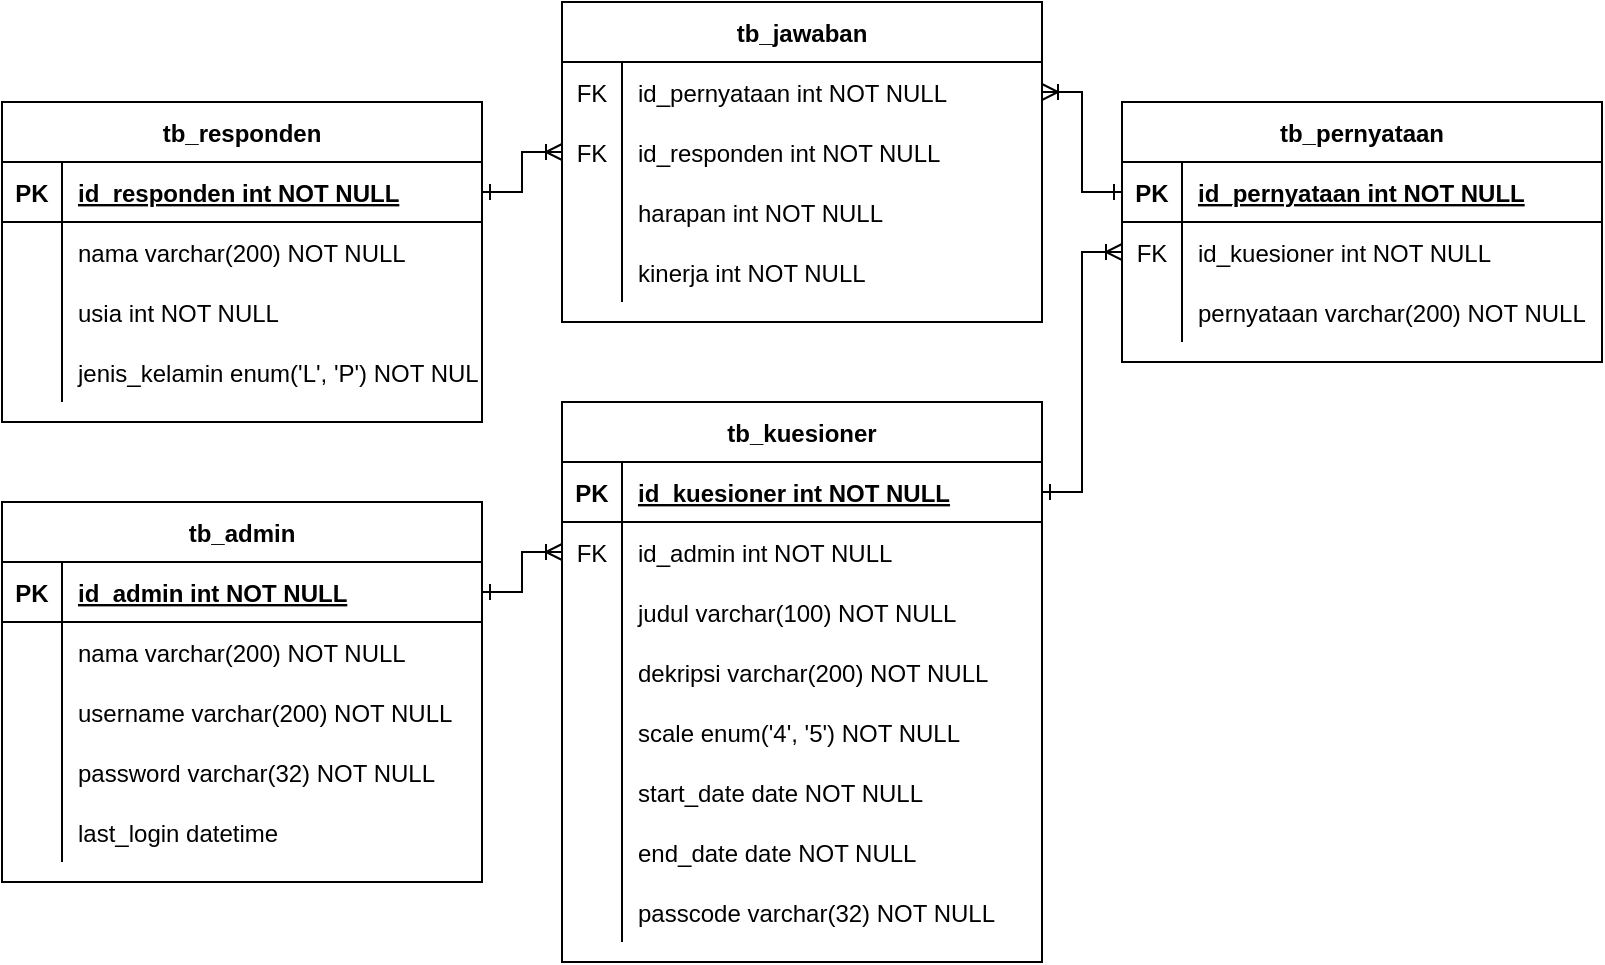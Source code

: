 <mxfile version="13.7.9" type="device"><diagram id="R2lEEEUBdFMjLlhIrx00" name="Page-1"><mxGraphModel dx="998" dy="614" grid="1" gridSize="10" guides="1" tooltips="1" connect="1" arrows="1" fold="1" page="1" pageScale="1" pageWidth="850" pageHeight="1100" math="0" shadow="0" extFonts="Permanent Marker^https://fonts.googleapis.com/css?family=Permanent+Marker"><root><mxCell id="0"/><mxCell id="1" parent="0"/><mxCell id="cpRJfWWYjGtpUgQCcRbd-30" style="edgeStyle=orthogonalEdgeStyle;rounded=0;orthogonalLoop=1;jettySize=auto;html=1;startArrow=ERoneToMany;startFill=0;endArrow=ERone;endFill=0;" parent="1" source="cpRJfWWYjGtpUgQCcRbd-21" target="C-vyLk0tnHw3VtMMgP7b-3" edge="1"><mxGeometry relative="1" as="geometry"/></mxCell><mxCell id="cpRJfWWYjGtpUgQCcRbd-34" style="edgeStyle=orthogonalEdgeStyle;rounded=0;orthogonalLoop=1;jettySize=auto;html=1;startArrow=ERoneToMany;startFill=0;endArrow=ERone;endFill=0;" parent="1" source="cpRJfWWYjGtpUgQCcRbd-5" target="cpRJfWWYjGtpUgQCcRbd-18" edge="1"><mxGeometry relative="1" as="geometry"/></mxCell><mxCell id="cpRJfWWYjGtpUgQCcRbd-44" style="edgeStyle=orthogonalEdgeStyle;rounded=0;orthogonalLoop=1;jettySize=auto;html=1;startArrow=ERoneToMany;startFill=0;endArrow=ERone;endFill=0;" parent="1" source="cpRJfWWYjGtpUgQCcRbd-8" target="C-vyLk0tnHw3VtMMgP7b-14" edge="1"><mxGeometry relative="1" as="geometry"/></mxCell><mxCell id="JMHdK51YV0GgqZ1FPbOZ-45" style="edgeStyle=orthogonalEdgeStyle;rounded=0;orthogonalLoop=1;jettySize=auto;html=1;startArrow=ERone;startFill=0;endArrow=ERoneToMany;endFill=0;" edge="1" parent="1" source="JMHdK51YV0GgqZ1FPbOZ-21" target="C-vyLk0tnHw3VtMMgP7b-6"><mxGeometry relative="1" as="geometry"/></mxCell><mxCell id="C-vyLk0tnHw3VtMMgP7b-13" value="tb_responden" style="shape=table;startSize=30;container=1;collapsible=1;childLayout=tableLayout;fixedRows=1;rowLines=0;fontStyle=1;align=center;resizeLast=1;" parent="1" vertex="1"><mxGeometry x="20" y="280" width="240" height="160" as="geometry"/></mxCell><mxCell id="C-vyLk0tnHw3VtMMgP7b-14" value="" style="shape=partialRectangle;collapsible=0;dropTarget=0;pointerEvents=0;fillColor=none;points=[[0,0.5],[1,0.5]];portConstraint=eastwest;top=0;left=0;right=0;bottom=1;" parent="C-vyLk0tnHw3VtMMgP7b-13" vertex="1"><mxGeometry y="30" width="240" height="30" as="geometry"/></mxCell><mxCell id="C-vyLk0tnHw3VtMMgP7b-15" value="PK" style="shape=partialRectangle;overflow=hidden;connectable=0;fillColor=none;top=0;left=0;bottom=0;right=0;fontStyle=1;" parent="C-vyLk0tnHw3VtMMgP7b-14" vertex="1"><mxGeometry width="30" height="30" as="geometry"/></mxCell><mxCell id="C-vyLk0tnHw3VtMMgP7b-16" value="id_responden int NOT NULL " style="shape=partialRectangle;overflow=hidden;connectable=0;fillColor=none;top=0;left=0;bottom=0;right=0;align=left;spacingLeft=6;fontStyle=5;" parent="C-vyLk0tnHw3VtMMgP7b-14" vertex="1"><mxGeometry x="30" width="210" height="30" as="geometry"/></mxCell><mxCell id="C-vyLk0tnHw3VtMMgP7b-17" value="" style="shape=partialRectangle;collapsible=0;dropTarget=0;pointerEvents=0;fillColor=none;points=[[0,0.5],[1,0.5]];portConstraint=eastwest;top=0;left=0;right=0;bottom=0;" parent="C-vyLk0tnHw3VtMMgP7b-13" vertex="1"><mxGeometry y="60" width="240" height="30" as="geometry"/></mxCell><mxCell id="C-vyLk0tnHw3VtMMgP7b-18" value="" style="shape=partialRectangle;overflow=hidden;connectable=0;fillColor=none;top=0;left=0;bottom=0;right=0;" parent="C-vyLk0tnHw3VtMMgP7b-17" vertex="1"><mxGeometry width="30" height="30" as="geometry"/></mxCell><mxCell id="C-vyLk0tnHw3VtMMgP7b-19" value="nama varchar(200) NOT NULL" style="shape=partialRectangle;overflow=hidden;connectable=0;fillColor=none;top=0;left=0;bottom=0;right=0;align=left;spacingLeft=6;" parent="C-vyLk0tnHw3VtMMgP7b-17" vertex="1"><mxGeometry x="30" width="210" height="30" as="geometry"/></mxCell><mxCell id="JMHdK51YV0GgqZ1FPbOZ-1" value="" style="shape=partialRectangle;collapsible=0;dropTarget=0;pointerEvents=0;fillColor=none;points=[[0,0.5],[1,0.5]];portConstraint=eastwest;top=0;left=0;right=0;bottom=0;" vertex="1" parent="C-vyLk0tnHw3VtMMgP7b-13"><mxGeometry y="90" width="240" height="30" as="geometry"/></mxCell><mxCell id="JMHdK51YV0GgqZ1FPbOZ-2" value="" style="shape=partialRectangle;overflow=hidden;connectable=0;fillColor=none;top=0;left=0;bottom=0;right=0;" vertex="1" parent="JMHdK51YV0GgqZ1FPbOZ-1"><mxGeometry width="30" height="30" as="geometry"/></mxCell><mxCell id="JMHdK51YV0GgqZ1FPbOZ-3" value="usia int NOT NULL" style="shape=partialRectangle;overflow=hidden;connectable=0;fillColor=none;top=0;left=0;bottom=0;right=0;align=left;spacingLeft=6;" vertex="1" parent="JMHdK51YV0GgqZ1FPbOZ-1"><mxGeometry x="30" width="210" height="30" as="geometry"/></mxCell><mxCell id="C-vyLk0tnHw3VtMMgP7b-20" value="" style="shape=partialRectangle;collapsible=0;dropTarget=0;pointerEvents=0;fillColor=none;points=[[0,0.5],[1,0.5]];portConstraint=eastwest;top=0;left=0;right=0;bottom=0;" parent="C-vyLk0tnHw3VtMMgP7b-13" vertex="1"><mxGeometry y="120" width="240" height="30" as="geometry"/></mxCell><mxCell id="C-vyLk0tnHw3VtMMgP7b-21" value="" style="shape=partialRectangle;overflow=hidden;connectable=0;fillColor=none;top=0;left=0;bottom=0;right=0;" parent="C-vyLk0tnHw3VtMMgP7b-20" vertex="1"><mxGeometry width="30" height="30" as="geometry"/></mxCell><mxCell id="C-vyLk0tnHw3VtMMgP7b-22" value="jenis_kelamin enum('L', 'P') NOT NULL" style="shape=partialRectangle;overflow=hidden;connectable=0;fillColor=none;top=0;left=0;bottom=0;right=0;align=left;spacingLeft=6;" parent="C-vyLk0tnHw3VtMMgP7b-20" vertex="1"><mxGeometry x="30" width="210" height="30" as="geometry"/></mxCell><mxCell id="C-vyLk0tnHw3VtMMgP7b-2" value="tb_kuesioner" style="shape=table;startSize=30;container=1;collapsible=1;childLayout=tableLayout;fixedRows=1;rowLines=0;fontStyle=1;align=center;resizeLast=1;" parent="1" vertex="1"><mxGeometry x="300" y="430" width="240" height="280" as="geometry"/></mxCell><mxCell id="C-vyLk0tnHw3VtMMgP7b-3" value="" style="shape=partialRectangle;collapsible=0;dropTarget=0;pointerEvents=0;fillColor=none;points=[[0,0.5],[1,0.5]];portConstraint=eastwest;top=0;left=0;right=0;bottom=1;" parent="C-vyLk0tnHw3VtMMgP7b-2" vertex="1"><mxGeometry y="30" width="240" height="30" as="geometry"/></mxCell><mxCell id="C-vyLk0tnHw3VtMMgP7b-4" value="PK" style="shape=partialRectangle;overflow=hidden;connectable=0;fillColor=none;top=0;left=0;bottom=0;right=0;fontStyle=1;" parent="C-vyLk0tnHw3VtMMgP7b-3" vertex="1"><mxGeometry width="30" height="30" as="geometry"/></mxCell><mxCell id="C-vyLk0tnHw3VtMMgP7b-5" value="id_kuesioner int NOT NULL " style="shape=partialRectangle;overflow=hidden;connectable=0;fillColor=none;top=0;left=0;bottom=0;right=0;align=left;spacingLeft=6;fontStyle=5;" parent="C-vyLk0tnHw3VtMMgP7b-3" vertex="1"><mxGeometry x="30" width="210" height="30" as="geometry"/></mxCell><mxCell id="C-vyLk0tnHw3VtMMgP7b-6" value="" style="shape=partialRectangle;collapsible=0;dropTarget=0;pointerEvents=0;fillColor=none;points=[[0,0.5],[1,0.5]];portConstraint=eastwest;top=0;left=0;right=0;bottom=0;" parent="C-vyLk0tnHw3VtMMgP7b-2" vertex="1"><mxGeometry y="60" width="240" height="30" as="geometry"/></mxCell><mxCell id="C-vyLk0tnHw3VtMMgP7b-7" value="FK" style="shape=partialRectangle;overflow=hidden;connectable=0;fillColor=none;top=0;left=0;bottom=0;right=0;" parent="C-vyLk0tnHw3VtMMgP7b-6" vertex="1"><mxGeometry width="30" height="30" as="geometry"/></mxCell><mxCell id="C-vyLk0tnHw3VtMMgP7b-8" value="id_admin int NOT NULL" style="shape=partialRectangle;overflow=hidden;connectable=0;fillColor=none;top=0;left=0;bottom=0;right=0;align=left;spacingLeft=6;" parent="C-vyLk0tnHw3VtMMgP7b-6" vertex="1"><mxGeometry x="30" width="210" height="30" as="geometry"/></mxCell><mxCell id="JMHdK51YV0GgqZ1FPbOZ-42" value="" style="shape=partialRectangle;collapsible=0;dropTarget=0;pointerEvents=0;fillColor=none;points=[[0,0.5],[1,0.5]];portConstraint=eastwest;top=0;left=0;right=0;bottom=0;" vertex="1" parent="C-vyLk0tnHw3VtMMgP7b-2"><mxGeometry y="90" width="240" height="30" as="geometry"/></mxCell><mxCell id="JMHdK51YV0GgqZ1FPbOZ-43" value="" style="shape=partialRectangle;overflow=hidden;connectable=0;fillColor=none;top=0;left=0;bottom=0;right=0;" vertex="1" parent="JMHdK51YV0GgqZ1FPbOZ-42"><mxGeometry width="30" height="30" as="geometry"/></mxCell><mxCell id="JMHdK51YV0GgqZ1FPbOZ-44" value="judul varchar(100) NOT NULL" style="shape=partialRectangle;overflow=hidden;connectable=0;fillColor=none;top=0;left=0;bottom=0;right=0;align=left;spacingLeft=6;" vertex="1" parent="JMHdK51YV0GgqZ1FPbOZ-42"><mxGeometry x="30" width="210" height="30" as="geometry"/></mxCell><mxCell id="cpRJfWWYjGtpUgQCcRbd-31" value="" style="shape=partialRectangle;collapsible=0;dropTarget=0;pointerEvents=0;fillColor=none;points=[[0,0.5],[1,0.5]];portConstraint=eastwest;top=0;left=0;right=0;bottom=0;" parent="C-vyLk0tnHw3VtMMgP7b-2" vertex="1"><mxGeometry y="120" width="240" height="30" as="geometry"/></mxCell><mxCell id="cpRJfWWYjGtpUgQCcRbd-32" value="" style="shape=partialRectangle;overflow=hidden;connectable=0;fillColor=none;top=0;left=0;bottom=0;right=0;" parent="cpRJfWWYjGtpUgQCcRbd-31" vertex="1"><mxGeometry width="30" height="30" as="geometry"/></mxCell><mxCell id="cpRJfWWYjGtpUgQCcRbd-33" value="dekripsi varchar(200) NOT NULL" style="shape=partialRectangle;overflow=hidden;connectable=0;fillColor=none;top=0;left=0;bottom=0;right=0;align=left;spacingLeft=6;" parent="cpRJfWWYjGtpUgQCcRbd-31" vertex="1"><mxGeometry x="30" width="210" height="30" as="geometry"/></mxCell><mxCell id="cpRJfWWYjGtpUgQCcRbd-38" value="" style="shape=partialRectangle;collapsible=0;dropTarget=0;pointerEvents=0;fillColor=none;points=[[0,0.5],[1,0.5]];portConstraint=eastwest;top=0;left=0;right=0;bottom=0;" parent="C-vyLk0tnHw3VtMMgP7b-2" vertex="1"><mxGeometry y="150" width="240" height="30" as="geometry"/></mxCell><mxCell id="cpRJfWWYjGtpUgQCcRbd-39" value="" style="shape=partialRectangle;overflow=hidden;connectable=0;fillColor=none;top=0;left=0;bottom=0;right=0;" parent="cpRJfWWYjGtpUgQCcRbd-38" vertex="1"><mxGeometry width="30" height="30" as="geometry"/></mxCell><mxCell id="cpRJfWWYjGtpUgQCcRbd-40" value="scale enum('4', '5') NOT NULL" style="shape=partialRectangle;overflow=hidden;connectable=0;fillColor=none;top=0;left=0;bottom=0;right=0;align=left;spacingLeft=6;" parent="cpRJfWWYjGtpUgQCcRbd-38" vertex="1"><mxGeometry x="30" width="210" height="30" as="geometry"/></mxCell><mxCell id="C-vyLk0tnHw3VtMMgP7b-9" value="" style="shape=partialRectangle;collapsible=0;dropTarget=0;pointerEvents=0;fillColor=none;points=[[0,0.5],[1,0.5]];portConstraint=eastwest;top=0;left=0;right=0;bottom=0;" parent="C-vyLk0tnHw3VtMMgP7b-2" vertex="1"><mxGeometry y="180" width="240" height="30" as="geometry"/></mxCell><mxCell id="C-vyLk0tnHw3VtMMgP7b-10" value="" style="shape=partialRectangle;overflow=hidden;connectable=0;fillColor=none;top=0;left=0;bottom=0;right=0;" parent="C-vyLk0tnHw3VtMMgP7b-9" vertex="1"><mxGeometry width="30" height="30" as="geometry"/></mxCell><mxCell id="C-vyLk0tnHw3VtMMgP7b-11" value="start_date date NOT NULL" style="shape=partialRectangle;overflow=hidden;connectable=0;fillColor=none;top=0;left=0;bottom=0;right=0;align=left;spacingLeft=6;" parent="C-vyLk0tnHw3VtMMgP7b-9" vertex="1"><mxGeometry x="30" width="210" height="30" as="geometry"/></mxCell><mxCell id="cpRJfWWYjGtpUgQCcRbd-14" value="" style="shape=partialRectangle;collapsible=0;dropTarget=0;pointerEvents=0;fillColor=none;points=[[0,0.5],[1,0.5]];portConstraint=eastwest;top=0;left=0;right=0;bottom=0;" parent="C-vyLk0tnHw3VtMMgP7b-2" vertex="1"><mxGeometry y="210" width="240" height="30" as="geometry"/></mxCell><mxCell id="cpRJfWWYjGtpUgQCcRbd-15" value="" style="shape=partialRectangle;overflow=hidden;connectable=0;fillColor=none;top=0;left=0;bottom=0;right=0;" parent="cpRJfWWYjGtpUgQCcRbd-14" vertex="1"><mxGeometry width="30" height="30" as="geometry"/></mxCell><mxCell id="cpRJfWWYjGtpUgQCcRbd-16" value="end_date date NOT NULL" style="shape=partialRectangle;overflow=hidden;connectable=0;fillColor=none;top=0;left=0;bottom=0;right=0;align=left;spacingLeft=6;" parent="cpRJfWWYjGtpUgQCcRbd-14" vertex="1"><mxGeometry x="30" width="210" height="30" as="geometry"/></mxCell><mxCell id="JMHdK51YV0GgqZ1FPbOZ-4" value="" style="shape=partialRectangle;collapsible=0;dropTarget=0;pointerEvents=0;fillColor=none;points=[[0,0.5],[1,0.5]];portConstraint=eastwest;top=0;left=0;right=0;bottom=0;" vertex="1" parent="C-vyLk0tnHw3VtMMgP7b-2"><mxGeometry y="240" width="240" height="30" as="geometry"/></mxCell><mxCell id="JMHdK51YV0GgqZ1FPbOZ-5" value="" style="shape=partialRectangle;overflow=hidden;connectable=0;fillColor=none;top=0;left=0;bottom=0;right=0;" vertex="1" parent="JMHdK51YV0GgqZ1FPbOZ-4"><mxGeometry width="30" height="30" as="geometry"/></mxCell><mxCell id="JMHdK51YV0GgqZ1FPbOZ-6" value="passcode varchar(32) NOT NULL" style="shape=partialRectangle;overflow=hidden;connectable=0;fillColor=none;top=0;left=0;bottom=0;right=0;align=left;spacingLeft=6;" vertex="1" parent="JMHdK51YV0GgqZ1FPbOZ-4"><mxGeometry x="30" width="210" height="30" as="geometry"/></mxCell><mxCell id="cpRJfWWYjGtpUgQCcRbd-17" value="tb_pernyataan" style="shape=table;startSize=30;container=1;collapsible=1;childLayout=tableLayout;fixedRows=1;rowLines=0;fontStyle=1;align=center;resizeLast=1;" parent="1" vertex="1"><mxGeometry x="580" y="280" width="240" height="130" as="geometry"/></mxCell><mxCell id="cpRJfWWYjGtpUgQCcRbd-18" value="" style="shape=partialRectangle;collapsible=0;dropTarget=0;pointerEvents=0;fillColor=none;points=[[0,0.5],[1,0.5]];portConstraint=eastwest;top=0;left=0;right=0;bottom=1;" parent="cpRJfWWYjGtpUgQCcRbd-17" vertex="1"><mxGeometry y="30" width="240" height="30" as="geometry"/></mxCell><mxCell id="cpRJfWWYjGtpUgQCcRbd-19" value="PK" style="shape=partialRectangle;overflow=hidden;connectable=0;fillColor=none;top=0;left=0;bottom=0;right=0;fontStyle=1;" parent="cpRJfWWYjGtpUgQCcRbd-18" vertex="1"><mxGeometry width="30" height="30" as="geometry"/></mxCell><mxCell id="cpRJfWWYjGtpUgQCcRbd-20" value="id_pernyataan int NOT NULL" style="shape=partialRectangle;overflow=hidden;connectable=0;fillColor=none;top=0;left=0;bottom=0;right=0;align=left;spacingLeft=6;fontStyle=5;" parent="cpRJfWWYjGtpUgQCcRbd-18" vertex="1"><mxGeometry x="30" width="210" height="30" as="geometry"/></mxCell><mxCell id="cpRJfWWYjGtpUgQCcRbd-21" value="" style="shape=partialRectangle;collapsible=0;dropTarget=0;pointerEvents=0;fillColor=none;points=[[0,0.5],[1,0.5]];portConstraint=eastwest;top=0;left=0;right=0;bottom=0;" parent="cpRJfWWYjGtpUgQCcRbd-17" vertex="1"><mxGeometry y="60" width="240" height="30" as="geometry"/></mxCell><mxCell id="cpRJfWWYjGtpUgQCcRbd-22" value="FK" style="shape=partialRectangle;overflow=hidden;connectable=0;fillColor=none;top=0;left=0;bottom=0;right=0;" parent="cpRJfWWYjGtpUgQCcRbd-21" vertex="1"><mxGeometry width="30" height="30" as="geometry"/></mxCell><mxCell id="cpRJfWWYjGtpUgQCcRbd-23" value="id_kuesioner int NOT NULL" style="shape=partialRectangle;overflow=hidden;connectable=0;fillColor=none;top=0;left=0;bottom=0;right=0;align=left;spacingLeft=6;" parent="cpRJfWWYjGtpUgQCcRbd-21" vertex="1"><mxGeometry x="30" width="210" height="30" as="geometry"/></mxCell><mxCell id="cpRJfWWYjGtpUgQCcRbd-24" value="" style="shape=partialRectangle;collapsible=0;dropTarget=0;pointerEvents=0;fillColor=none;points=[[0,0.5],[1,0.5]];portConstraint=eastwest;top=0;left=0;right=0;bottom=0;" parent="cpRJfWWYjGtpUgQCcRbd-17" vertex="1"><mxGeometry y="90" width="240" height="30" as="geometry"/></mxCell><mxCell id="cpRJfWWYjGtpUgQCcRbd-25" value="" style="shape=partialRectangle;overflow=hidden;connectable=0;fillColor=none;top=0;left=0;bottom=0;right=0;" parent="cpRJfWWYjGtpUgQCcRbd-24" vertex="1"><mxGeometry width="30" height="30" as="geometry"/></mxCell><mxCell id="cpRJfWWYjGtpUgQCcRbd-26" value="pernyataan varchar(200) NOT NULL" style="shape=partialRectangle;overflow=hidden;connectable=0;fillColor=none;top=0;left=0;bottom=0;right=0;align=left;spacingLeft=6;" parent="cpRJfWWYjGtpUgQCcRbd-24" vertex="1"><mxGeometry x="30" width="210" height="30" as="geometry"/></mxCell><mxCell id="JMHdK51YV0GgqZ1FPbOZ-20" value="tb_admin" style="shape=table;startSize=30;container=1;collapsible=1;childLayout=tableLayout;fixedRows=1;rowLines=0;fontStyle=1;align=center;resizeLast=1;" vertex="1" parent="1"><mxGeometry x="20" y="480" width="240" height="190" as="geometry"/></mxCell><mxCell id="JMHdK51YV0GgqZ1FPbOZ-21" value="" style="shape=partialRectangle;collapsible=0;dropTarget=0;pointerEvents=0;fillColor=none;points=[[0,0.5],[1,0.5]];portConstraint=eastwest;top=0;left=0;right=0;bottom=1;" vertex="1" parent="JMHdK51YV0GgqZ1FPbOZ-20"><mxGeometry y="30" width="240" height="30" as="geometry"/></mxCell><mxCell id="JMHdK51YV0GgqZ1FPbOZ-22" value="PK" style="shape=partialRectangle;overflow=hidden;connectable=0;fillColor=none;top=0;left=0;bottom=0;right=0;fontStyle=1;" vertex="1" parent="JMHdK51YV0GgqZ1FPbOZ-21"><mxGeometry width="30" height="30" as="geometry"/></mxCell><mxCell id="JMHdK51YV0GgqZ1FPbOZ-23" value="id_admin int NOT NULL " style="shape=partialRectangle;overflow=hidden;connectable=0;fillColor=none;top=0;left=0;bottom=0;right=0;align=left;spacingLeft=6;fontStyle=5;" vertex="1" parent="JMHdK51YV0GgqZ1FPbOZ-21"><mxGeometry x="30" width="210" height="30" as="geometry"/></mxCell><mxCell id="JMHdK51YV0GgqZ1FPbOZ-24" value="" style="shape=partialRectangle;collapsible=0;dropTarget=0;pointerEvents=0;fillColor=none;points=[[0,0.5],[1,0.5]];portConstraint=eastwest;top=0;left=0;right=0;bottom=0;" vertex="1" parent="JMHdK51YV0GgqZ1FPbOZ-20"><mxGeometry y="60" width="240" height="30" as="geometry"/></mxCell><mxCell id="JMHdK51YV0GgqZ1FPbOZ-25" value="" style="shape=partialRectangle;overflow=hidden;connectable=0;fillColor=none;top=0;left=0;bottom=0;right=0;" vertex="1" parent="JMHdK51YV0GgqZ1FPbOZ-24"><mxGeometry width="30" height="30" as="geometry"/></mxCell><mxCell id="JMHdK51YV0GgqZ1FPbOZ-26" value="nama varchar(200) NOT NULL" style="shape=partialRectangle;overflow=hidden;connectable=0;fillColor=none;top=0;left=0;bottom=0;right=0;align=left;spacingLeft=6;" vertex="1" parent="JMHdK51YV0GgqZ1FPbOZ-24"><mxGeometry x="30" width="210" height="30" as="geometry"/></mxCell><mxCell id="JMHdK51YV0GgqZ1FPbOZ-27" value="" style="shape=partialRectangle;collapsible=0;dropTarget=0;pointerEvents=0;fillColor=none;points=[[0,0.5],[1,0.5]];portConstraint=eastwest;top=0;left=0;right=0;bottom=0;" vertex="1" parent="JMHdK51YV0GgqZ1FPbOZ-20"><mxGeometry y="90" width="240" height="30" as="geometry"/></mxCell><mxCell id="JMHdK51YV0GgqZ1FPbOZ-28" value="" style="shape=partialRectangle;overflow=hidden;connectable=0;fillColor=none;top=0;left=0;bottom=0;right=0;" vertex="1" parent="JMHdK51YV0GgqZ1FPbOZ-27"><mxGeometry width="30" height="30" as="geometry"/></mxCell><mxCell id="JMHdK51YV0GgqZ1FPbOZ-29" value="username varchar(200) NOT NULL" style="shape=partialRectangle;overflow=hidden;connectable=0;fillColor=none;top=0;left=0;bottom=0;right=0;align=left;spacingLeft=6;" vertex="1" parent="JMHdK51YV0GgqZ1FPbOZ-27"><mxGeometry x="30" width="210" height="30" as="geometry"/></mxCell><mxCell id="JMHdK51YV0GgqZ1FPbOZ-30" value="" style="shape=partialRectangle;collapsible=0;dropTarget=0;pointerEvents=0;fillColor=none;points=[[0,0.5],[1,0.5]];portConstraint=eastwest;top=0;left=0;right=0;bottom=0;" vertex="1" parent="JMHdK51YV0GgqZ1FPbOZ-20"><mxGeometry y="120" width="240" height="30" as="geometry"/></mxCell><mxCell id="JMHdK51YV0GgqZ1FPbOZ-31" value="" style="shape=partialRectangle;overflow=hidden;connectable=0;fillColor=none;top=0;left=0;bottom=0;right=0;" vertex="1" parent="JMHdK51YV0GgqZ1FPbOZ-30"><mxGeometry width="30" height="30" as="geometry"/></mxCell><mxCell id="JMHdK51YV0GgqZ1FPbOZ-32" value="password varchar(32) NOT NULL" style="shape=partialRectangle;overflow=hidden;connectable=0;fillColor=none;top=0;left=0;bottom=0;right=0;align=left;spacingLeft=6;" vertex="1" parent="JMHdK51YV0GgqZ1FPbOZ-30"><mxGeometry x="30" width="210" height="30" as="geometry"/></mxCell><mxCell id="JMHdK51YV0GgqZ1FPbOZ-33" value="" style="shape=partialRectangle;collapsible=0;dropTarget=0;pointerEvents=0;fillColor=none;points=[[0,0.5],[1,0.5]];portConstraint=eastwest;top=0;left=0;right=0;bottom=0;" vertex="1" parent="JMHdK51YV0GgqZ1FPbOZ-20"><mxGeometry y="150" width="240" height="30" as="geometry"/></mxCell><mxCell id="JMHdK51YV0GgqZ1FPbOZ-34" value="" style="shape=partialRectangle;overflow=hidden;connectable=0;fillColor=none;top=0;left=0;bottom=0;right=0;" vertex="1" parent="JMHdK51YV0GgqZ1FPbOZ-33"><mxGeometry width="30" height="30" as="geometry"/></mxCell><mxCell id="JMHdK51YV0GgqZ1FPbOZ-35" value="last_login datetime" style="shape=partialRectangle;overflow=hidden;connectable=0;fillColor=none;top=0;left=0;bottom=0;right=0;align=left;spacingLeft=6;" vertex="1" parent="JMHdK51YV0GgqZ1FPbOZ-33"><mxGeometry x="30" width="210" height="30" as="geometry"/></mxCell><mxCell id="cpRJfWWYjGtpUgQCcRbd-1" value="tb_jawaban" style="shape=table;startSize=30;container=1;collapsible=1;childLayout=tableLayout;fixedRows=1;rowLines=0;fontStyle=1;align=center;resizeLast=1;" parent="1" vertex="1"><mxGeometry x="300" y="230" width="240" height="160" as="geometry"/></mxCell><mxCell id="cpRJfWWYjGtpUgQCcRbd-5" value="" style="shape=partialRectangle;collapsible=0;dropTarget=0;pointerEvents=0;fillColor=none;points=[[0,0.5],[1,0.5]];portConstraint=eastwest;top=0;left=0;right=0;bottom=0;" parent="cpRJfWWYjGtpUgQCcRbd-1" vertex="1"><mxGeometry y="30" width="240" height="30" as="geometry"/></mxCell><mxCell id="cpRJfWWYjGtpUgQCcRbd-6" value="FK" style="shape=partialRectangle;overflow=hidden;connectable=0;fillColor=none;top=0;left=0;bottom=0;right=0;" parent="cpRJfWWYjGtpUgQCcRbd-5" vertex="1"><mxGeometry width="30" height="30" as="geometry"/></mxCell><mxCell id="cpRJfWWYjGtpUgQCcRbd-7" value="id_pernyataan int NOT NULL" style="shape=partialRectangle;overflow=hidden;connectable=0;fillColor=none;top=0;left=0;bottom=0;right=0;align=left;spacingLeft=6;" parent="cpRJfWWYjGtpUgQCcRbd-5" vertex="1"><mxGeometry x="30" width="210" height="30" as="geometry"/></mxCell><mxCell id="cpRJfWWYjGtpUgQCcRbd-8" value="" style="shape=partialRectangle;collapsible=0;dropTarget=0;pointerEvents=0;fillColor=none;points=[[0,0.5],[1,0.5]];portConstraint=eastwest;top=0;left=0;right=0;bottom=0;" parent="cpRJfWWYjGtpUgQCcRbd-1" vertex="1"><mxGeometry y="60" width="240" height="30" as="geometry"/></mxCell><mxCell id="cpRJfWWYjGtpUgQCcRbd-9" value="FK" style="shape=partialRectangle;overflow=hidden;connectable=0;fillColor=none;top=0;left=0;bottom=0;right=0;" parent="cpRJfWWYjGtpUgQCcRbd-8" vertex="1"><mxGeometry width="30" height="30" as="geometry"/></mxCell><mxCell id="cpRJfWWYjGtpUgQCcRbd-10" value="id_responden int NOT NULL" style="shape=partialRectangle;overflow=hidden;connectable=0;fillColor=none;top=0;left=0;bottom=0;right=0;align=left;spacingLeft=6;" parent="cpRJfWWYjGtpUgQCcRbd-8" vertex="1"><mxGeometry x="30" width="210" height="30" as="geometry"/></mxCell><mxCell id="cpRJfWWYjGtpUgQCcRbd-41" value="" style="shape=partialRectangle;collapsible=0;dropTarget=0;pointerEvents=0;fillColor=none;points=[[0,0.5],[1,0.5]];portConstraint=eastwest;top=0;left=0;right=0;bottom=0;" parent="cpRJfWWYjGtpUgQCcRbd-1" vertex="1"><mxGeometry y="90" width="240" height="30" as="geometry"/></mxCell><mxCell id="cpRJfWWYjGtpUgQCcRbd-42" value="" style="shape=partialRectangle;overflow=hidden;connectable=0;fillColor=none;top=0;left=0;bottom=0;right=0;" parent="cpRJfWWYjGtpUgQCcRbd-41" vertex="1"><mxGeometry width="30" height="30" as="geometry"/></mxCell><mxCell id="cpRJfWWYjGtpUgQCcRbd-43" value="harapan int NOT NULL" style="shape=partialRectangle;overflow=hidden;connectable=0;fillColor=none;top=0;left=0;bottom=0;right=0;align=left;spacingLeft=6;" parent="cpRJfWWYjGtpUgQCcRbd-41" vertex="1"><mxGeometry x="30" width="210" height="30" as="geometry"/></mxCell><mxCell id="cpRJfWWYjGtpUgQCcRbd-35" value="" style="shape=partialRectangle;collapsible=0;dropTarget=0;pointerEvents=0;fillColor=none;points=[[0,0.5],[1,0.5]];portConstraint=eastwest;top=0;left=0;right=0;bottom=0;" parent="cpRJfWWYjGtpUgQCcRbd-1" vertex="1"><mxGeometry y="120" width="240" height="30" as="geometry"/></mxCell><mxCell id="cpRJfWWYjGtpUgQCcRbd-36" value="" style="shape=partialRectangle;overflow=hidden;connectable=0;fillColor=none;top=0;left=0;bottom=0;right=0;" parent="cpRJfWWYjGtpUgQCcRbd-35" vertex="1"><mxGeometry width="30" height="30" as="geometry"/></mxCell><mxCell id="cpRJfWWYjGtpUgQCcRbd-37" value="kinerja int NOT NULL" style="shape=partialRectangle;overflow=hidden;connectable=0;fillColor=none;top=0;left=0;bottom=0;right=0;align=left;spacingLeft=6;" parent="cpRJfWWYjGtpUgQCcRbd-35" vertex="1"><mxGeometry x="30" width="210" height="30" as="geometry"/></mxCell></root></mxGraphModel></diagram></mxfile>